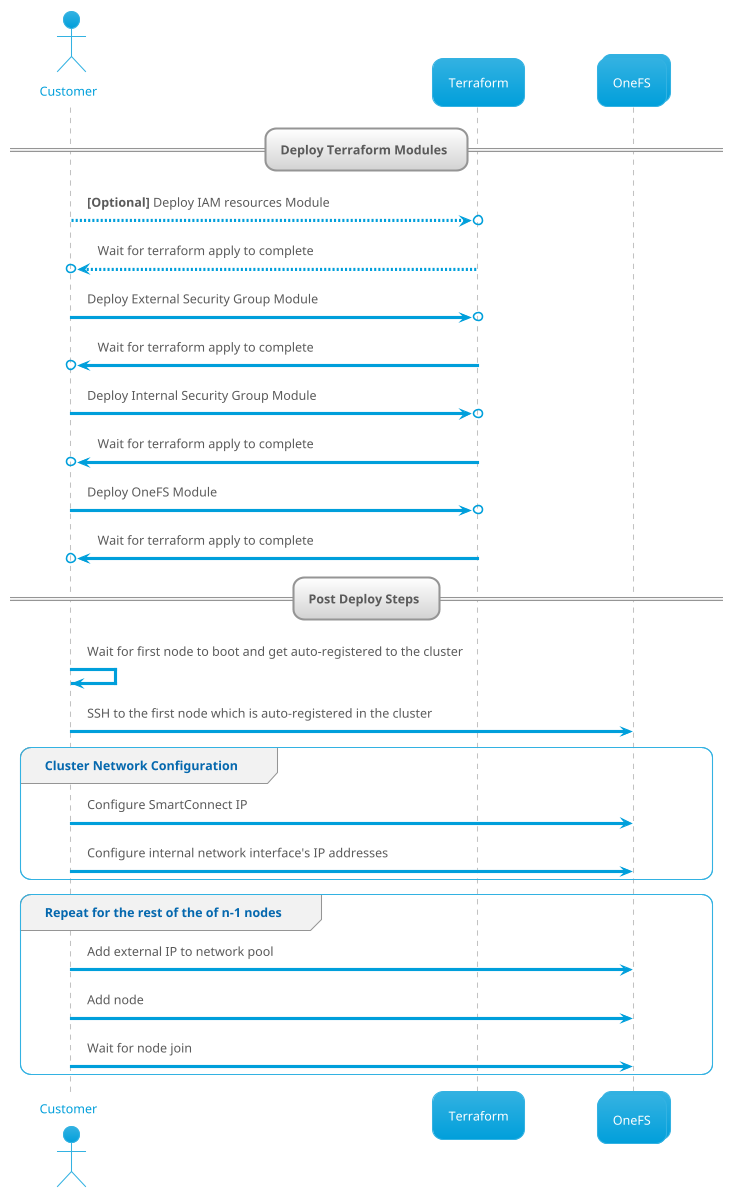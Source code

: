 @startuml add-node-sequence

skinparam NoteBackgroundColor red
!theme bluegray

actor Customer

participant Terraform
collections OneFS

== Deploy Terraform Modules ==
Customer -->o Terraform: <b>[Optional]</b> Deploy IAM resources Module
Terraform -->o  Customer: Wait for terraform apply to complete
Customer ->o  Terraform: Deploy External Security Group Module
Terraform ->o  Customer: Wait for terraform apply to complete
Customer ->o  Terraform: Deploy Internal Security Group Module
Terraform ->o  Customer: Wait for terraform apply to complete
Customer ->o  Terraform: Deploy OneFS Module
Terraform ->o  Customer: Wait for terraform apply to complete

== Post Deploy Steps ==

Customer -> Customer: Wait for first node to boot and get auto-registered to the cluster
Customer -> OneFS: SSH to the first node which is auto-registered in the cluster
group Cluster Network Configuration
    Customer -> OneFS : Configure SmartConnect IP
    Customer -> OneFS: Configure internal network interface's IP addresses
end

group Repeat for the rest of the of n-1 nodes
    Customer -> OneFS: Add external IP to network pool
    Customer -> OneFS: Add node
    Customer -> OneFS: Wait for node join
end

@enduml

